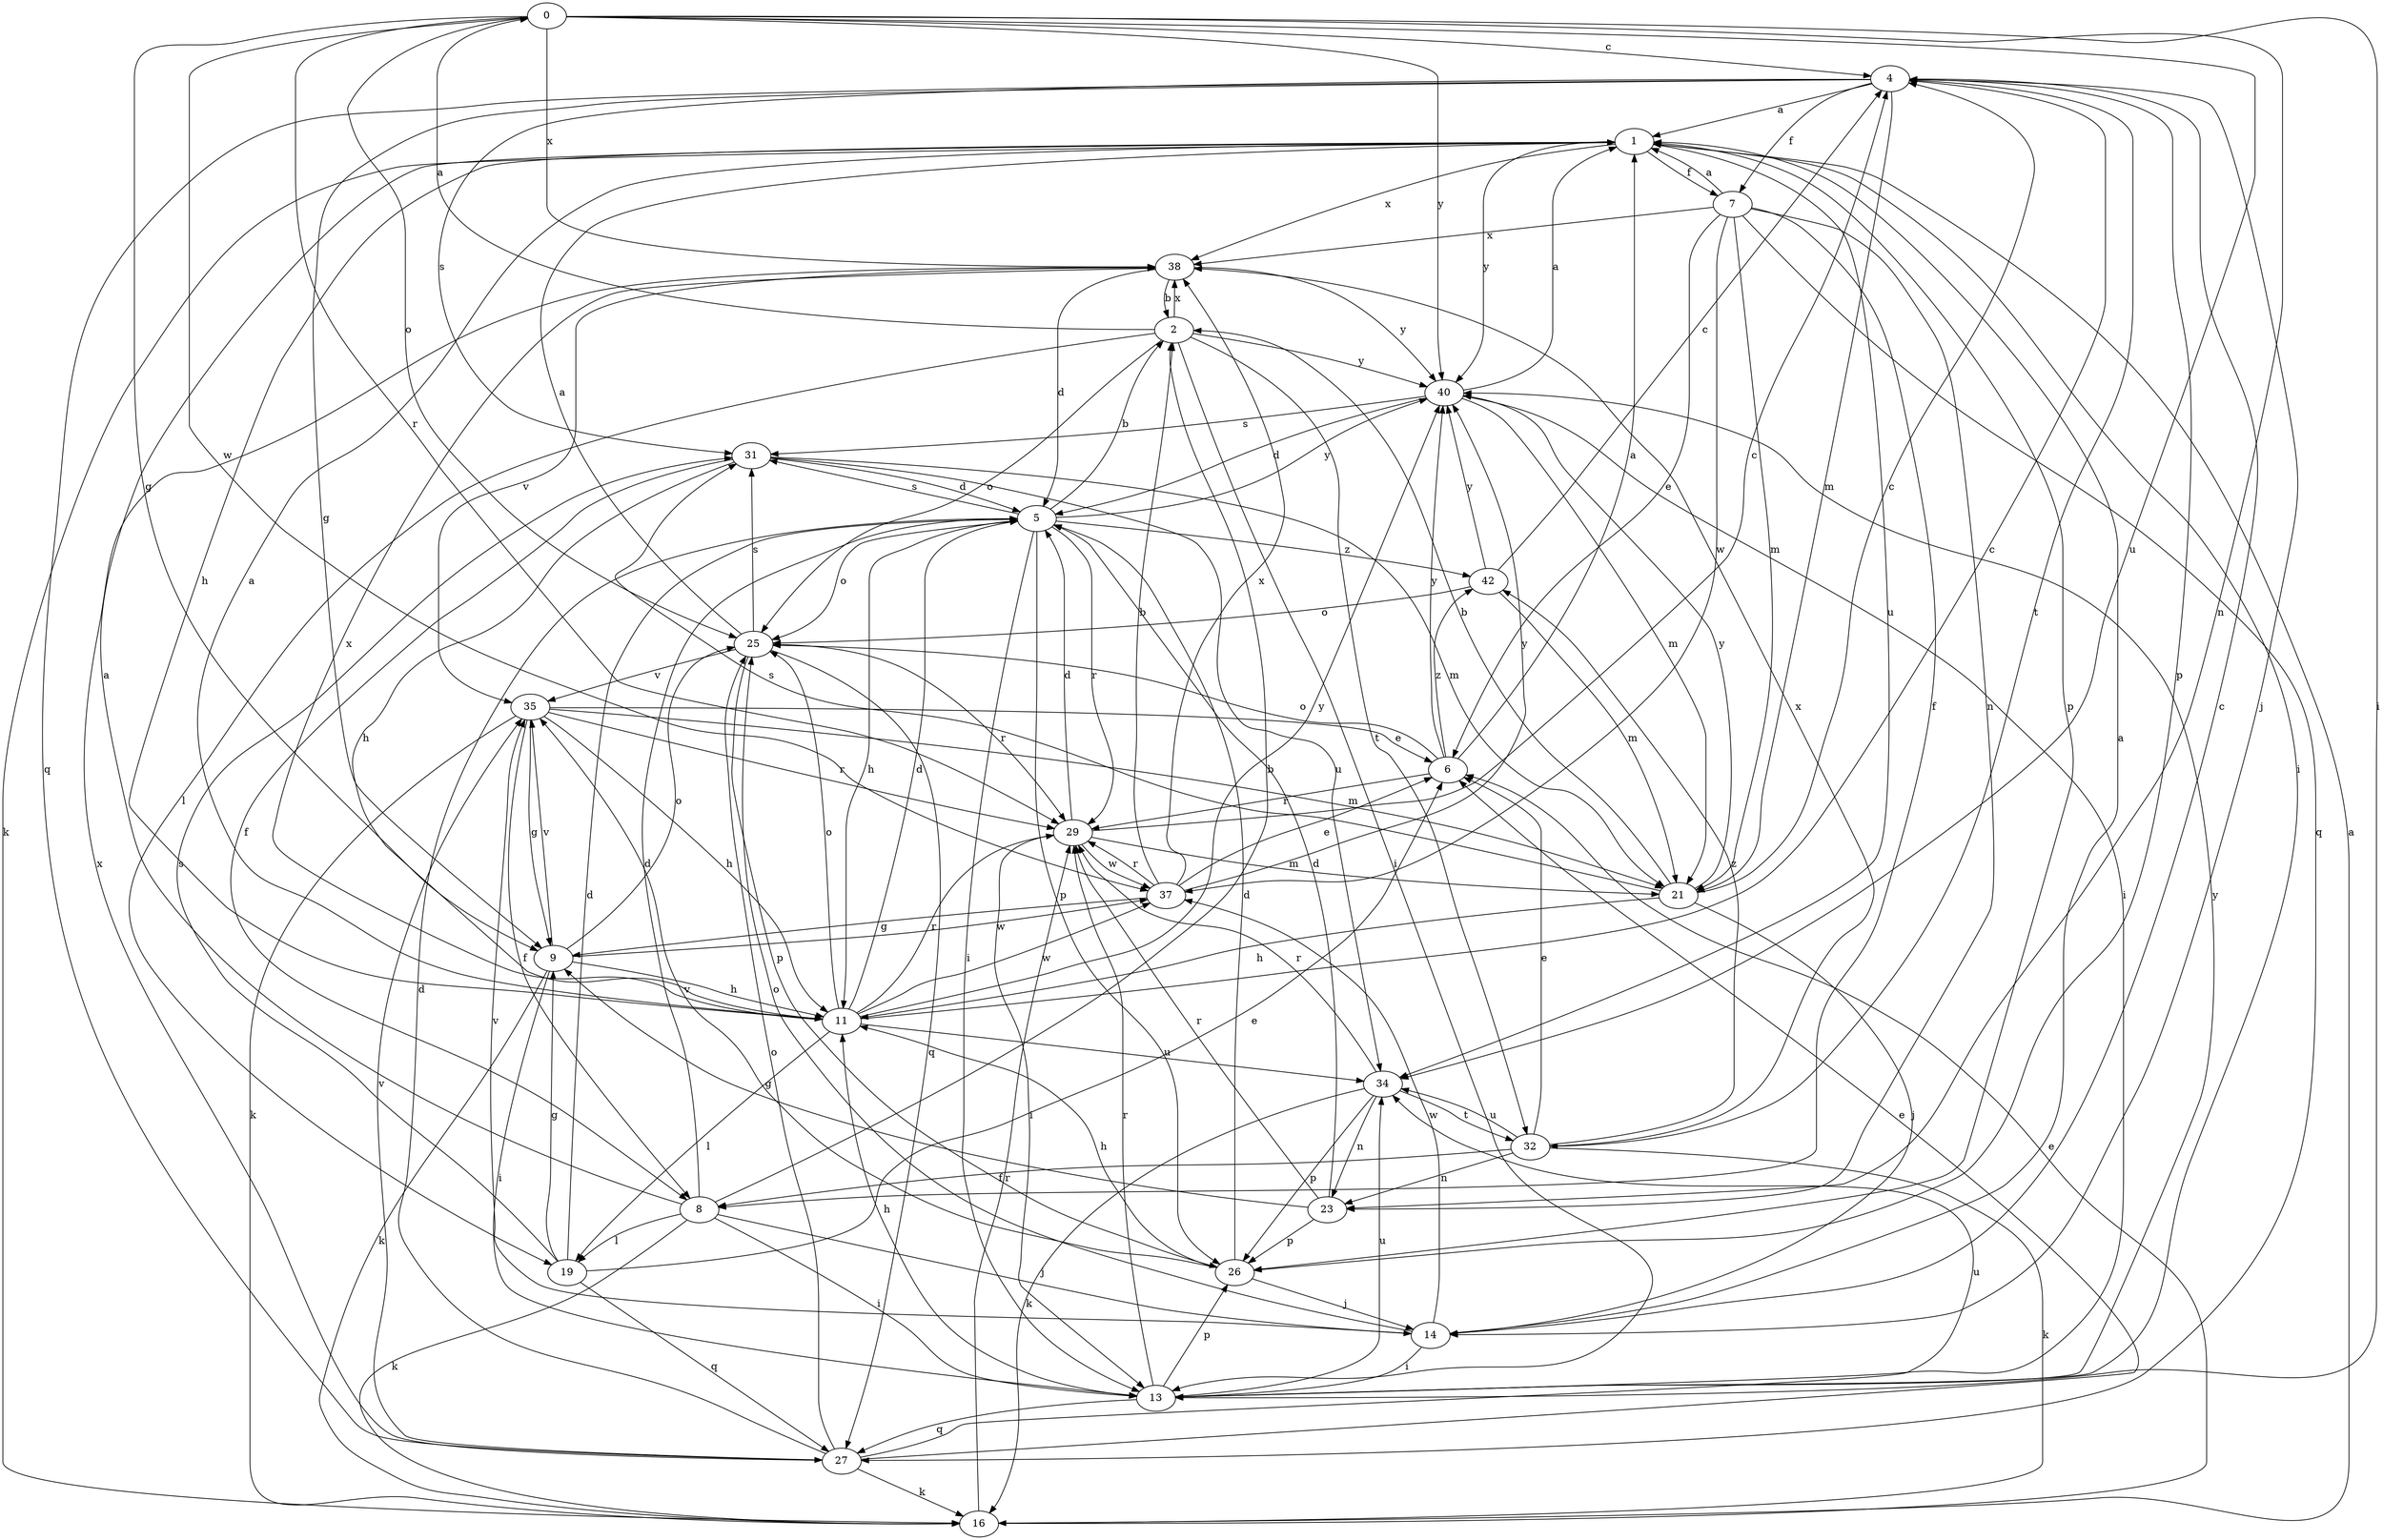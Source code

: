 strict digraph  {
0;
1;
2;
4;
5;
6;
7;
8;
9;
11;
13;
14;
16;
19;
21;
23;
25;
26;
27;
29;
31;
32;
34;
35;
37;
38;
40;
42;
0 -> 4  [label=c];
0 -> 9  [label=g];
0 -> 13  [label=i];
0 -> 23  [label=n];
0 -> 25  [label=o];
0 -> 29  [label=r];
0 -> 34  [label=u];
0 -> 37  [label=w];
0 -> 38  [label=x];
0 -> 40  [label=y];
1 -> 7  [label=f];
1 -> 11  [label=h];
1 -> 13  [label=i];
1 -> 16  [label=k];
1 -> 26  [label=p];
1 -> 34  [label=u];
1 -> 38  [label=x];
1 -> 40  [label=y];
2 -> 0  [label=a];
2 -> 13  [label=i];
2 -> 19  [label=l];
2 -> 25  [label=o];
2 -> 32  [label=t];
2 -> 38  [label=x];
2 -> 40  [label=y];
4 -> 1  [label=a];
4 -> 7  [label=f];
4 -> 9  [label=g];
4 -> 14  [label=j];
4 -> 21  [label=m];
4 -> 26  [label=p];
4 -> 27  [label=q];
4 -> 31  [label=s];
4 -> 32  [label=t];
5 -> 2  [label=b];
5 -> 11  [label=h];
5 -> 13  [label=i];
5 -> 25  [label=o];
5 -> 26  [label=p];
5 -> 29  [label=r];
5 -> 31  [label=s];
5 -> 40  [label=y];
5 -> 42  [label=z];
6 -> 1  [label=a];
6 -> 25  [label=o];
6 -> 29  [label=r];
6 -> 40  [label=y];
6 -> 42  [label=z];
7 -> 1  [label=a];
7 -> 6  [label=e];
7 -> 8  [label=f];
7 -> 21  [label=m];
7 -> 23  [label=n];
7 -> 27  [label=q];
7 -> 37  [label=w];
7 -> 38  [label=x];
8 -> 1  [label=a];
8 -> 2  [label=b];
8 -> 5  [label=d];
8 -> 13  [label=i];
8 -> 14  [label=j];
8 -> 16  [label=k];
8 -> 19  [label=l];
9 -> 11  [label=h];
9 -> 13  [label=i];
9 -> 16  [label=k];
9 -> 25  [label=o];
9 -> 35  [label=v];
9 -> 37  [label=w];
11 -> 1  [label=a];
11 -> 4  [label=c];
11 -> 5  [label=d];
11 -> 19  [label=l];
11 -> 25  [label=o];
11 -> 29  [label=r];
11 -> 34  [label=u];
11 -> 37  [label=w];
11 -> 38  [label=x];
11 -> 40  [label=y];
13 -> 11  [label=h];
13 -> 26  [label=p];
13 -> 27  [label=q];
13 -> 29  [label=r];
13 -> 34  [label=u];
13 -> 40  [label=y];
14 -> 1  [label=a];
14 -> 4  [label=c];
14 -> 13  [label=i];
14 -> 25  [label=o];
14 -> 35  [label=v];
14 -> 37  [label=w];
16 -> 1  [label=a];
16 -> 6  [label=e];
16 -> 29  [label=r];
19 -> 5  [label=d];
19 -> 6  [label=e];
19 -> 9  [label=g];
19 -> 27  [label=q];
19 -> 31  [label=s];
21 -> 2  [label=b];
21 -> 4  [label=c];
21 -> 11  [label=h];
21 -> 14  [label=j];
21 -> 31  [label=s];
21 -> 40  [label=y];
23 -> 5  [label=d];
23 -> 9  [label=g];
23 -> 26  [label=p];
23 -> 29  [label=r];
25 -> 1  [label=a];
25 -> 26  [label=p];
25 -> 27  [label=q];
25 -> 29  [label=r];
25 -> 31  [label=s];
25 -> 35  [label=v];
26 -> 5  [label=d];
26 -> 11  [label=h];
26 -> 14  [label=j];
26 -> 35  [label=v];
27 -> 5  [label=d];
27 -> 6  [label=e];
27 -> 16  [label=k];
27 -> 25  [label=o];
27 -> 34  [label=u];
27 -> 35  [label=v];
27 -> 38  [label=x];
29 -> 4  [label=c];
29 -> 5  [label=d];
29 -> 13  [label=i];
29 -> 21  [label=m];
29 -> 37  [label=w];
31 -> 5  [label=d];
31 -> 8  [label=f];
31 -> 11  [label=h];
31 -> 21  [label=m];
31 -> 34  [label=u];
32 -> 6  [label=e];
32 -> 8  [label=f];
32 -> 16  [label=k];
32 -> 23  [label=n];
32 -> 34  [label=u];
32 -> 38  [label=x];
32 -> 42  [label=z];
34 -> 16  [label=k];
34 -> 23  [label=n];
34 -> 26  [label=p];
34 -> 29  [label=r];
34 -> 32  [label=t];
35 -> 6  [label=e];
35 -> 8  [label=f];
35 -> 9  [label=g];
35 -> 11  [label=h];
35 -> 16  [label=k];
35 -> 21  [label=m];
35 -> 29  [label=r];
37 -> 2  [label=b];
37 -> 6  [label=e];
37 -> 9  [label=g];
37 -> 29  [label=r];
37 -> 38  [label=x];
37 -> 40  [label=y];
38 -> 2  [label=b];
38 -> 5  [label=d];
38 -> 35  [label=v];
38 -> 40  [label=y];
40 -> 1  [label=a];
40 -> 5  [label=d];
40 -> 13  [label=i];
40 -> 21  [label=m];
40 -> 31  [label=s];
42 -> 4  [label=c];
42 -> 21  [label=m];
42 -> 25  [label=o];
42 -> 40  [label=y];
}
